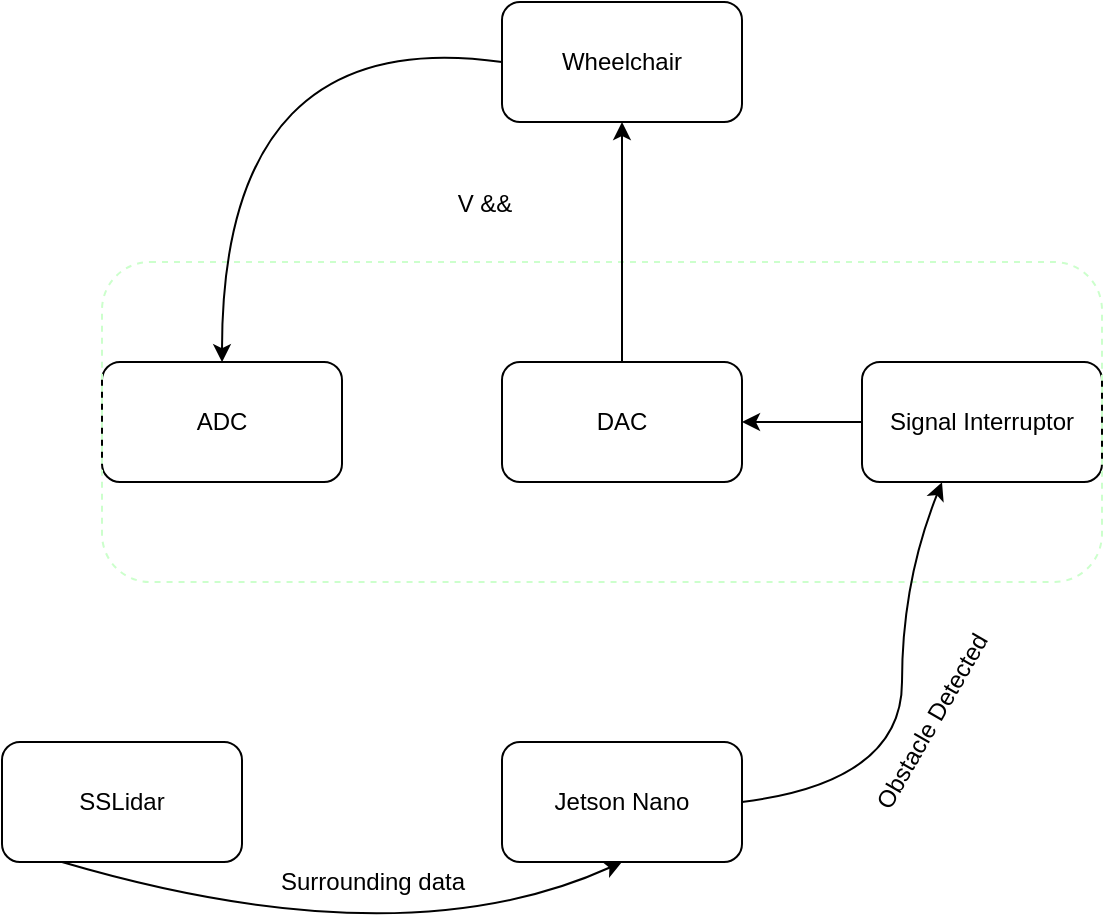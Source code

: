 <mxfile>
    <diagram id="mcLjfq-5xAr67ezNFZ6E" name="Page-1">
        <mxGraphModel dx="1389" dy="571" grid="1" gridSize="10" guides="1" tooltips="1" connect="1" arrows="1" fold="1" page="1" pageScale="1" pageWidth="827" pageHeight="1169" math="0" shadow="0">
            <root>
                <mxCell id="0"/>
                <mxCell id="1" parent="0"/>
                <mxCell id="2" value="Wheelchair" style="rounded=1;whiteSpace=wrap;html=1;" vertex="1" parent="1">
                    <mxGeometry x="340" y="100" width="120" height="60" as="geometry"/>
                </mxCell>
                <mxCell id="5" value="DAC" style="rounded=1;whiteSpace=wrap;html=1;" vertex="1" parent="1">
                    <mxGeometry x="340" y="280" width="120" height="60" as="geometry"/>
                </mxCell>
                <mxCell id="6" value="Signal Interruptor" style="rounded=1;whiteSpace=wrap;html=1;" vertex="1" parent="1">
                    <mxGeometry x="520" y="280" width="120" height="60" as="geometry"/>
                </mxCell>
                <mxCell id="8" value="ADC" style="rounded=1;whiteSpace=wrap;html=1;" vertex="1" parent="1">
                    <mxGeometry x="140" y="280" width="120" height="60" as="geometry"/>
                </mxCell>
                <mxCell id="9" value="" style="rounded=1;whiteSpace=wrap;html=1;dashed=1;fillColor=none;strokeColor=#CCFFCC;" vertex="1" parent="1">
                    <mxGeometry x="140" y="230" width="500" height="160" as="geometry"/>
                </mxCell>
                <mxCell id="11" value="Jetson Nano" style="rounded=1;whiteSpace=wrap;html=1;fillColor=default;" vertex="1" parent="1">
                    <mxGeometry x="340" y="470" width="120" height="60" as="geometry"/>
                </mxCell>
                <mxCell id="12" value="SSLidar" style="rounded=1;whiteSpace=wrap;html=1;fillColor=default;" vertex="1" parent="1">
                    <mxGeometry x="90" y="470" width="120" height="60" as="geometry"/>
                </mxCell>
                <mxCell id="17" value="" style="curved=1;endArrow=classic;html=1;exitX=0.25;exitY=1;exitDx=0;exitDy=0;entryX=0.5;entryY=1;entryDx=0;entryDy=0;" edge="1" parent="1" source="12" target="11">
                    <mxGeometry width="50" height="50" relative="1" as="geometry">
                        <mxPoint x="240" y="630" as="sourcePoint"/>
                        <mxPoint x="290" y="580" as="targetPoint"/>
                        <Array as="points">
                            <mxPoint x="290" y="580"/>
                        </Array>
                    </mxGeometry>
                </mxCell>
                <mxCell id="18" value="Surrounding data" style="text;html=1;align=center;verticalAlign=middle;resizable=0;points=[];autosize=1;strokeColor=none;fillColor=none;" vertex="1" parent="1">
                    <mxGeometry x="220" y="530" width="110" height="20" as="geometry"/>
                </mxCell>
                <mxCell id="21" value="" style="curved=1;endArrow=classic;html=1;entryX=0.84;entryY=0.688;entryDx=0;entryDy=0;entryPerimeter=0;" edge="1" parent="1" target="9">
                    <mxGeometry width="50" height="50" relative="1" as="geometry">
                        <mxPoint x="460" y="500" as="sourcePoint"/>
                        <mxPoint x="490" y="450" as="targetPoint"/>
                        <Array as="points">
                            <mxPoint x="540" y="490"/>
                            <mxPoint x="540" y="390"/>
                        </Array>
                    </mxGeometry>
                </mxCell>
                <mxCell id="22" value="Obstacle Detected" style="text;html=1;align=center;verticalAlign=middle;resizable=0;points=[];autosize=1;strokeColor=none;fillColor=none;rotation=-60;" vertex="1" parent="1">
                    <mxGeometry x="500" y="450" width="110" height="20" as="geometry"/>
                </mxCell>
                <mxCell id="24" value="" style="endArrow=classic;html=1;exitX=0.76;exitY=0.5;exitDx=0;exitDy=0;exitPerimeter=0;entryX=0.64;entryY=0.5;entryDx=0;entryDy=0;entryPerimeter=0;" edge="1" parent="1" source="9" target="9">
                    <mxGeometry width="50" height="50" relative="1" as="geometry">
                        <mxPoint x="410" y="410" as="sourcePoint"/>
                        <mxPoint x="460" y="360" as="targetPoint"/>
                    </mxGeometry>
                </mxCell>
                <mxCell id="27" value="" style="endArrow=classic;html=1;entryX=0.5;entryY=1;entryDx=0;entryDy=0;" edge="1" parent="1" target="2">
                    <mxGeometry width="50" height="50" relative="1" as="geometry">
                        <mxPoint x="400" y="280" as="sourcePoint"/>
                        <mxPoint x="450" y="230" as="targetPoint"/>
                    </mxGeometry>
                </mxCell>
                <mxCell id="28" value="V &amp;amp;&amp;amp;&amp;nbsp;&lt;span style=&quot;font-family: sans-serif ; font-size: 14px&quot;&gt;&lt;font color=&quot;#ffffff&quot;&gt;ω = 0&lt;/font&gt;&lt;/span&gt;&lt;br&gt;" style="text;html=1;align=center;verticalAlign=middle;resizable=0;points=[];autosize=1;strokeColor=none;fillColor=none;" vertex="1" parent="1">
                    <mxGeometry x="310" y="190" width="80" height="20" as="geometry"/>
                </mxCell>
                <mxCell id="31" value="" style="curved=1;endArrow=classic;html=1;fontColor=#FFFFFF;exitX=0;exitY=0.5;exitDx=0;exitDy=0;entryX=0.12;entryY=0.313;entryDx=0;entryDy=0;entryPerimeter=0;" edge="1" parent="1" source="2" target="9">
                    <mxGeometry width="50" height="50" relative="1" as="geometry">
                        <mxPoint x="200" y="160" as="sourcePoint"/>
                        <mxPoint x="250" y="110" as="targetPoint"/>
                        <Array as="points">
                            <mxPoint x="200" y="110"/>
                        </Array>
                    </mxGeometry>
                </mxCell>
                <mxCell id="33" value="Arduino Nano" style="text;html=1;align=center;verticalAlign=middle;resizable=0;points=[];autosize=1;strokeColor=none;fillColor=none;fontColor=#FFFFFF;fontSize=15;" vertex="1" parent="1">
                    <mxGeometry x="525" y="210" width="110" height="20" as="geometry"/>
                </mxCell>
                <mxCell id="34" value="V &amp;amp;&amp;amp;&amp;nbsp;&lt;span style=&quot;font-family: sans-serif; font-size: 12px;&quot;&gt;ω&lt;/span&gt;" style="text;html=1;align=center;verticalAlign=middle;resizable=0;points=[];autosize=1;strokeColor=none;fillColor=none;fontSize=12;fontColor=#FFFFFF;rotation=-45;" vertex="1" parent="1">
                    <mxGeometry x="200" y="140" width="60" height="20" as="geometry"/>
                </mxCell>
            </root>
        </mxGraphModel>
    </diagram>
</mxfile>